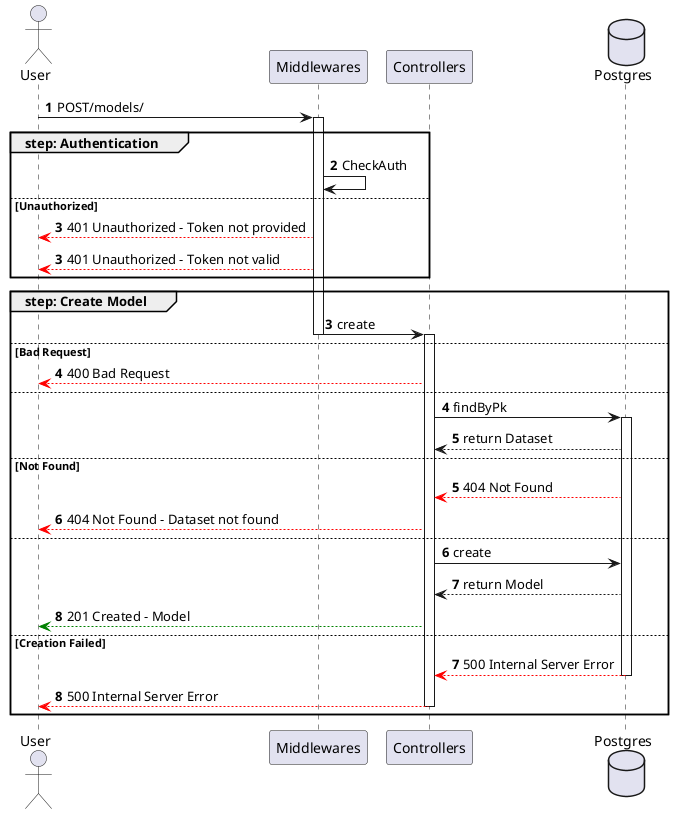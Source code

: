 @startuml createModel

actor User
participant Middlewares
participant Controllers
database Postgres

autonumber
User -> Middlewares ++: POST/models/
group step: Authentication
    Middlewares -> Middlewares : CheckAuth
else Unauthorized
    autonumber 3
    Middlewares --[#red]> User : 401 Unauthorized - Token not provided
    autonumber 3
    Middlewares --[#red]> User : 401 Unauthorized - Token not valid
end

autonumber 3
group step: Create Model
    Middlewares -> Controllers --++: create
else Bad Request
    Controllers --[#red]> User : 400 Bad Request
else
    autonumber 4
    Controllers -> Postgres ++: findByPk
    Postgres --> Controllers: return Dataset
else Not Found
    autonumber 5
    Postgres --[#red]> Controllers : 404 Not Found
    Controllers --[#red]> User : 404 Not Found - Dataset not found
else
    autonumber 6
    Controllers -> Postgres : create
    Postgres --> Controllers: return Model
    Controllers --[#green]> User : 201 Created - Model
else Creation Failed
    autonumber 7
    Postgres --[#red]> Controllers --: 500 Internal Server Error
    Controllers --[#red]> User --: 500 Internal Server Error
end

@enduml